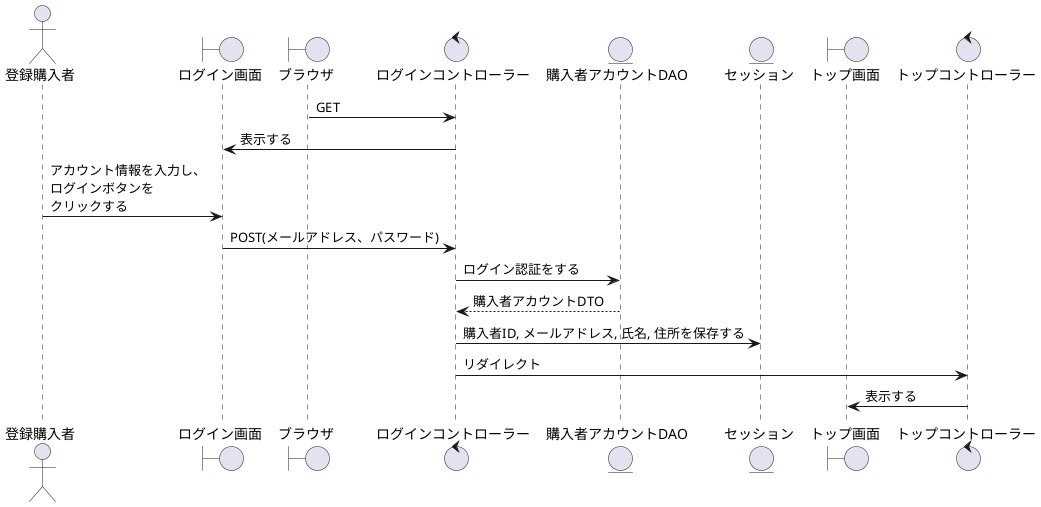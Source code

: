 @startuml ログイン

actor    "登録購入者" as act
boundary "ログイン画面" as Login
boundary "ブラウザ" as brz
control  "ログインコントローラー" as Approval_c
entity   "購入者アカウントDAO" as Account
entity   "セッション" as sessyon
boundary "トップ画面" as Top
control  "トップコントローラー" as Completion_c

'-------------------------------------------------------------------------------------------

brz -> Approval_c : GET
Login <- Approval_c : 表示する
act -> Login : アカウント情報を入力し、\nログインボタンを\nクリックする
Login -> Approval_c : POST(メールアドレス、パスワード)
Approval_c -> Account : ログイン認証をする
Approval_c <-- Account : 購入者アカウントDTO
Approval_c -> sessyon : 購入者ID, メールアドレス, 氏名, 住所を保存する
Approval_c -> Completion_c : リダイレクト
Completion_c -> Top : 表示する
@enduml